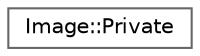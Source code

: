 digraph "Graphical Class Hierarchy"
{
 // INTERACTIVE_SVG=YES
 // LATEX_PDF_SIZE
  bgcolor="transparent";
  edge [fontname=Helvetica,fontsize=10,labelfontname=Helvetica,labelfontsize=10];
  node [fontname=Helvetica,fontsize=10,shape=box,height=0.2,width=0.4];
  rankdir="LR";
  Node0 [label="Image::Private",height=0.2,width=0.4,color="grey40", fillcolor="white", style="filled",URL="$d0/d8b/struct_image_1_1_private.html",tooltip=" "];
}
